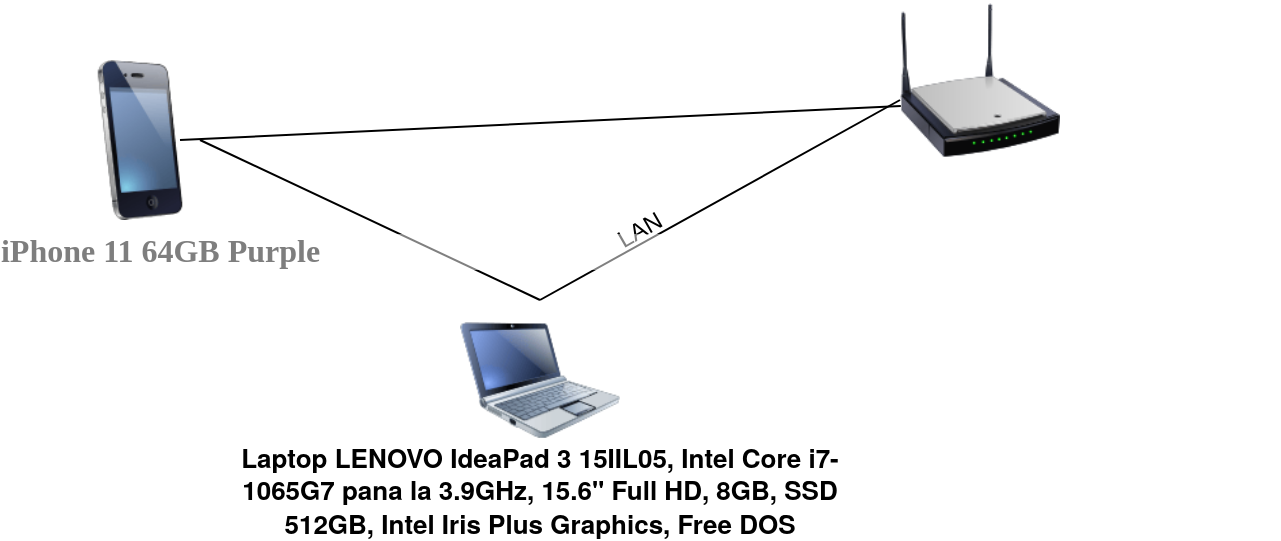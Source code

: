 <mxfile version="15.5.4" type="device"><diagram id="PkjgUH4kUTwpCl-uLvuJ" name="Page-1"><mxGraphModel dx="1038" dy="579" grid="1" gridSize="10" guides="1" tooltips="1" connect="1" arrows="1" fold="1" page="1" pageScale="1" pageWidth="850" pageHeight="1100" math="0" shadow="0"><root><mxCell id="0"/><mxCell id="1" parent="0"/><mxCell id="A7LK6E1eO7btCylEqQVX-2" value="" style="endArrow=none;html=1;rounded=0;exitX=0.5;exitY=0;exitDx=0;exitDy=0;" edge="1" parent="1" source="A7LK6E1eO7btCylEqQVX-4"><mxGeometry width="50" height="50" relative="1" as="geometry"><mxPoint x="405" y="270" as="sourcePoint"/><mxPoint x="580" y="160" as="targetPoint"/><Array as="points"/></mxGeometry></mxCell><mxCell id="A7LK6E1eO7btCylEqQVX-4" value="" style="image;html=1;image=img/lib/clip_art/computers/Netbook_128x128.png" vertex="1" parent="1"><mxGeometry x="360" y="260" width="80" height="80" as="geometry"/></mxCell><mxCell id="A7LK6E1eO7btCylEqQVX-5" value="" style="image;html=1;image=img/lib/clip_art/networking/Wireless_Router_N_128x128.png" vertex="1" parent="1"><mxGeometry x="580" y="110" width="80" height="80" as="geometry"/></mxCell><mxCell id="A7LK6E1eO7btCylEqQVX-6" value="" style="image;html=1;image=img/lib/clip_art/telecommunication/iPhone_128x128.png" vertex="1" parent="1"><mxGeometry x="160" y="140" width="80" height="80" as="geometry"/></mxCell><mxCell id="A7LK6E1eO7btCylEqQVX-7" value="" style="endArrow=none;html=1;rounded=0;entryX=0.5;entryY=0;entryDx=0;entryDy=0;" edge="1" parent="1" target="A7LK6E1eO7btCylEqQVX-4"><mxGeometry width="50" height="50" relative="1" as="geometry"><mxPoint x="230" y="180" as="sourcePoint"/><mxPoint x="450" y="320" as="targetPoint"/></mxGeometry></mxCell><mxCell id="A7LK6E1eO7btCylEqQVX-8" value="" style="endArrow=none;html=1;rounded=0;entryX=0.005;entryY=0.663;entryDx=0;entryDy=0;entryPerimeter=0;" edge="1" parent="1" target="A7LK6E1eO7btCylEqQVX-5"><mxGeometry width="50" height="50" relative="1" as="geometry"><mxPoint x="220" y="180" as="sourcePoint"/><mxPoint x="450" y="320" as="targetPoint"/></mxGeometry></mxCell><mxCell id="A7LK6E1eO7btCylEqQVX-9" value="LAN" style="text;html=1;strokeColor=none;fillColor=none;align=center;verticalAlign=middle;whiteSpace=wrap;rounded=0;rotation=-30;" vertex="1" parent="1"><mxGeometry x="420" y="210" width="60" height="30" as="geometry"/></mxCell><mxCell id="A7LK6E1eO7btCylEqQVX-10" value="&lt;span style=&quot;font-family: &amp;quot;ibm plex sans&amp;quot; , &amp;quot;helvetica neue&amp;quot; , &amp;quot;helvetica&amp;quot; , &amp;quot;arial&amp;quot; , sans-serif ; font-size: 13px&quot;&gt;Laptop LENOVO IdeaPad 3 15IIL05, Intel Core i7-1065G7 pana la 3.9GHz, 15.6&quot; Full HD, 8GB, SSD 512GB, Intel Iris Plus Graphics, Free DOS&lt;/span&gt;" style="text;html=1;strokeColor=none;fillColor=none;align=center;verticalAlign=middle;whiteSpace=wrap;rounded=0;fontStyle=1" vertex="1" parent="1"><mxGeometry x="240" y="340" width="320" height="30" as="geometry"/></mxCell><mxCell id="A7LK6E1eO7btCylEqQVX-11" value="&lt;h1 itemprop=&quot;name&quot; style=&quot;box-sizing: border-box ; font-size: 16px ; margin: 0px 0px 20px ; font-family: &amp;#34;ubuntu&amp;#34; ; text-align: left ; background-color: rgb(255 , 255 , 255) ; width: 639.05px ; line-height: normal&quot;&gt;iPhone 11 64GB Purple&lt;/h1&gt;" style="text;html=1;strokeColor=none;fillColor=none;align=center;verticalAlign=middle;whiteSpace=wrap;rounded=0;fontSize=13;textOpacity=50;" vertex="1" parent="1"><mxGeometry x="400" y="230" width="100" height="30" as="geometry"/></mxCell></root></mxGraphModel></diagram></mxfile>